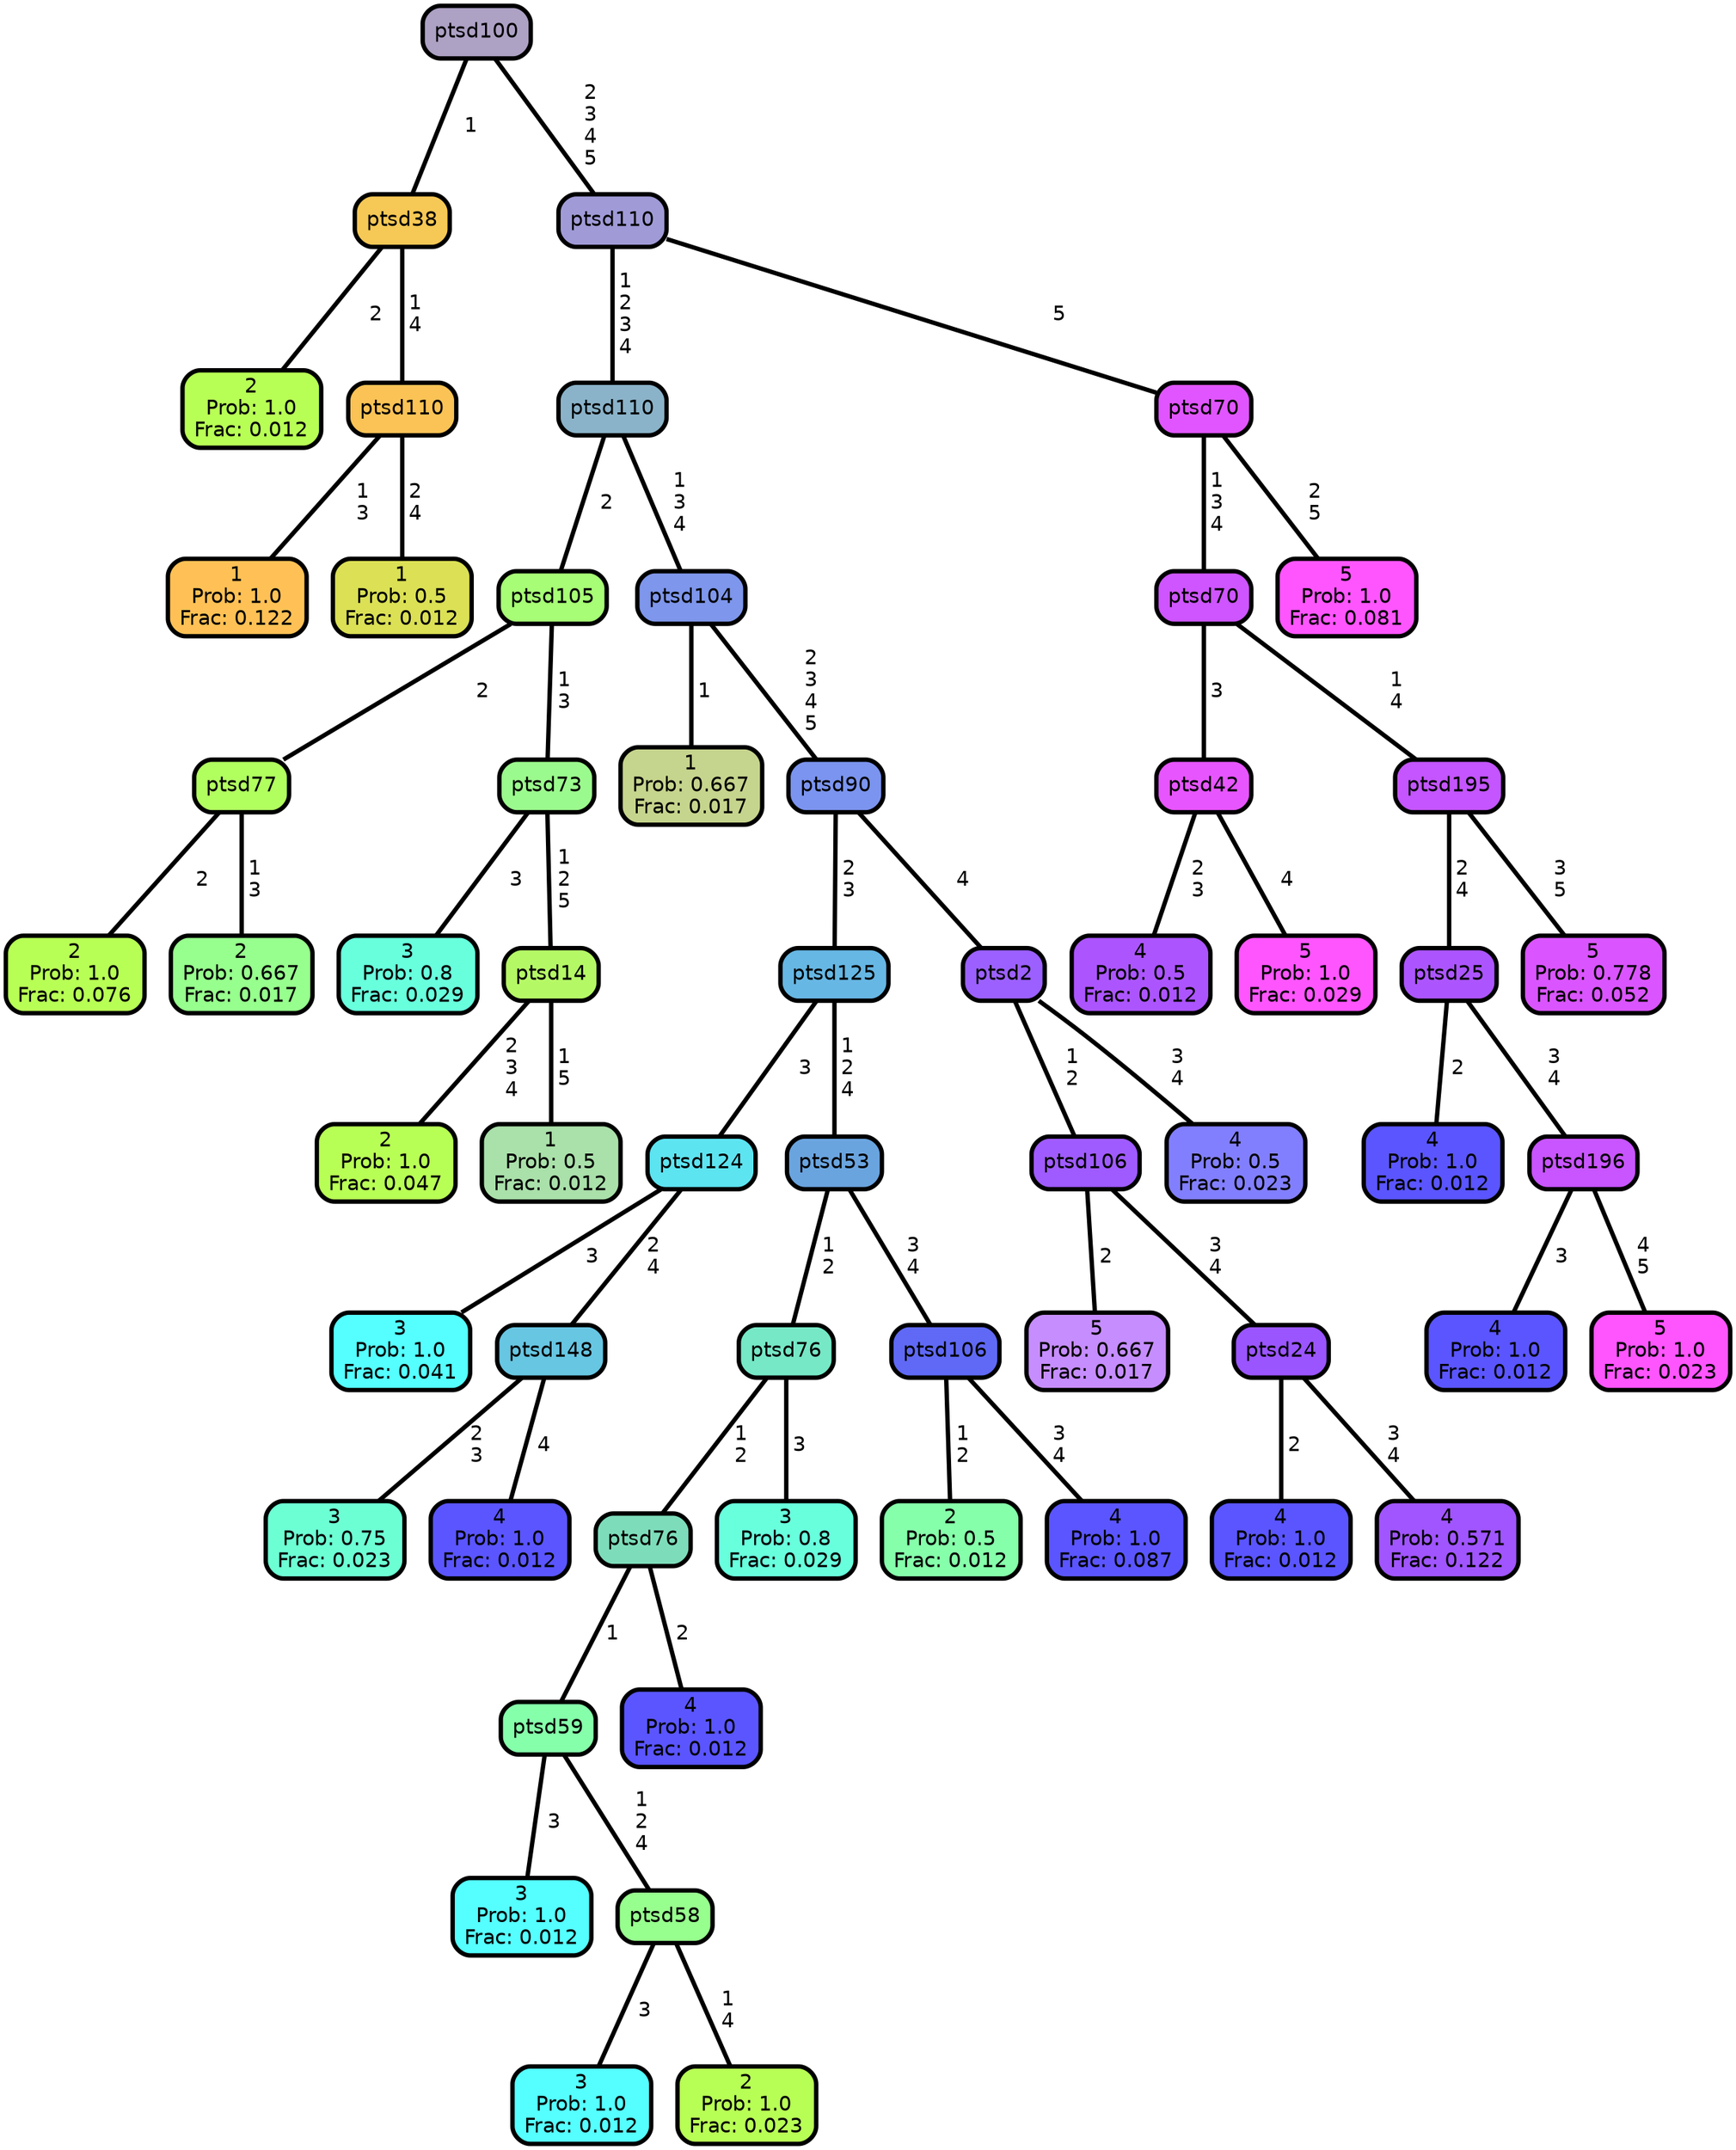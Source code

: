 graph Tree {
node [shape=box, style="filled, rounded",color="black",penwidth="3",fontcolor="black",                 fontname=helvetica] ;
graph [ranksep="0 equally", splines=straight,                 bgcolor=transparent, dpi=200] ;
edge [fontname=helvetica, color=black] ;
0 [label="2
Prob: 1.0
Frac: 0.012", fillcolor="#b8ff55"] ;
1 [label="ptsd38", fillcolor="#f6c855"] ;
2 [label="1
Prob: 1.0
Frac: 0.122", fillcolor="#ffc155"] ;
3 [label="ptsd110", fillcolor="#fbc355"] ;
4 [label="1
Prob: 0.5
Frac: 0.012", fillcolor="#dbe055"] ;
5 [label="ptsd100", fillcolor="#ada1c4"] ;
6 [label="2
Prob: 1.0
Frac: 0.076", fillcolor="#b8ff55"] ;
7 [label="ptsd77", fillcolor="#b1ff5f"] ;
8 [label="2
Prob: 0.667
Frac: 0.017", fillcolor="#97ff8d"] ;
9 [label="ptsd105", fillcolor="#a7fd75"] ;
10 [label="3
Prob: 0.8
Frac: 0.029", fillcolor="#68ffdd"] ;
11 [label="ptsd73", fillcolor="#9bfa8d"] ;
12 [label="2
Prob: 1.0
Frac: 0.047", fillcolor="#b8ff55"] ;
13 [label="ptsd14", fillcolor="#b5f866"] ;
14 [label="1
Prob: 0.5
Frac: 0.012", fillcolor="#aae0aa"] ;
15 [label="ptsd110", fillcolor="#8ab3c9"] ;
16 [label="1
Prob: 0.667
Frac: 0.017", fillcolor="#c6d58d"] ;
17 [label="ptsd104", fillcolor="#7e96eb"] ;
18 [label="3
Prob: 1.0
Frac: 0.041", fillcolor="#55ffff"] ;
19 [label="ptsd124", fillcolor="#5de4f1"] ;
20 [label="3
Prob: 0.75
Frac: 0.023", fillcolor="#6dffd4"] ;
21 [label="ptsd148", fillcolor="#67c6e2"] ;
22 [label="4
Prob: 1.0
Frac: 0.012", fillcolor="#5a55ff"] ;
23 [label="ptsd125", fillcolor="#66b7e4"] ;
24 [label="3
Prob: 1.0
Frac: 0.012", fillcolor="#55ffff"] ;
25 [label="ptsd59", fillcolor="#86ffaa"] ;
26 [label="3
Prob: 1.0
Frac: 0.012", fillcolor="#55ffff"] ;
27 [label="ptsd58", fillcolor="#97ff8d"] ;
28 [label="2
Prob: 1.0
Frac: 0.023", fillcolor="#b8ff55"] ;
29 [label="ptsd76", fillcolor="#7dddbb"] ;
30 [label="4
Prob: 1.0
Frac: 0.012", fillcolor="#5a55ff"] ;
31 [label="ptsd76", fillcolor="#76e8c6"] ;
32 [label="3
Prob: 0.8
Frac: 0.029", fillcolor="#68ffdd"] ;
33 [label="ptsd53", fillcolor="#6aa4df"] ;
34 [label="2
Prob: 0.5
Frac: 0.012", fillcolor="#86ffaa"] ;
35 [label="ptsd106", fillcolor="#5f69f5"] ;
36 [label="4
Prob: 1.0
Frac: 0.087", fillcolor="#5a55ff"] ;
37 [label="ptsd90", fillcolor="#7b94ef"] ;
38 [label="5
Prob: 0.667
Frac: 0.017", fillcolor="#c68dff"] ;
39 [label="ptsd106", fillcolor="#9f5bff"] ;
40 [label="4
Prob: 1.0
Frac: 0.012", fillcolor="#5a55ff"] ;
41 [label="ptsd24", fillcolor="#9a55ff"] ;
42 [label="4
Prob: 0.571
Frac: 0.122", fillcolor="#a055ff"] ;
43 [label="ptsd2", fillcolor="#9b60ff"] ;
44 [label="4
Prob: 0.5
Frac: 0.023", fillcolor="#827fff"] ;
45 [label="ptsd110", fillcolor="#a09bd7"] ;
46 [label="4
Prob: 0.5
Frac: 0.012", fillcolor="#ac55ff"] ;
47 [label="ptsd42", fillcolor="#e755ff"] ;
48 [label="5
Prob: 1.0
Frac: 0.029", fillcolor="#ff55ff"] ;
49 [label="ptsd70", fillcolor="#ce55ff"] ;
50 [label="4
Prob: 1.0
Frac: 0.012", fillcolor="#5a55ff"] ;
51 [label="ptsd25", fillcolor="#ac55ff"] ;
52 [label="4
Prob: 1.0
Frac: 0.012", fillcolor="#5a55ff"] ;
53 [label="ptsd196", fillcolor="#c855ff"] ;
54 [label="5
Prob: 1.0
Frac: 0.023", fillcolor="#ff55ff"] ;
55 [label="ptsd195", fillcolor="#c455ff"] ;
56 [label="5
Prob: 0.778
Frac: 0.052", fillcolor="#da55ff"] ;
57 [label="ptsd70", fillcolor="#e055ff"] ;
58 [label="5
Prob: 1.0
Frac: 0.081", fillcolor="#ff55ff"] ;
1 -- 0 [label=" 2",penwidth=3] ;
1 -- 3 [label=" 1\n 4",penwidth=3] ;
3 -- 2 [label=" 1\n 3",penwidth=3] ;
3 -- 4 [label=" 2\n 4",penwidth=3] ;
5 -- 1 [label=" 1",penwidth=3] ;
5 -- 45 [label=" 2\n 3\n 4\n 5",penwidth=3] ;
7 -- 6 [label=" 2",penwidth=3] ;
7 -- 8 [label=" 1\n 3",penwidth=3] ;
9 -- 7 [label=" 2",penwidth=3] ;
9 -- 11 [label=" 1\n 3",penwidth=3] ;
11 -- 10 [label=" 3",penwidth=3] ;
11 -- 13 [label=" 1\n 2\n 5",penwidth=3] ;
13 -- 12 [label=" 2\n 3\n 4",penwidth=3] ;
13 -- 14 [label=" 1\n 5",penwidth=3] ;
15 -- 9 [label=" 2",penwidth=3] ;
15 -- 17 [label=" 1\n 3\n 4",penwidth=3] ;
17 -- 16 [label=" 1",penwidth=3] ;
17 -- 37 [label=" 2\n 3\n 4\n 5",penwidth=3] ;
19 -- 18 [label=" 3",penwidth=3] ;
19 -- 21 [label=" 2\n 4",penwidth=3] ;
21 -- 20 [label=" 2\n 3",penwidth=3] ;
21 -- 22 [label=" 4",penwidth=3] ;
23 -- 19 [label=" 3",penwidth=3] ;
23 -- 33 [label=" 1\n 2\n 4",penwidth=3] ;
25 -- 24 [label=" 3",penwidth=3] ;
25 -- 27 [label=" 1\n 2\n 4",penwidth=3] ;
27 -- 26 [label=" 3",penwidth=3] ;
27 -- 28 [label=" 1\n 4",penwidth=3] ;
29 -- 25 [label=" 1",penwidth=3] ;
29 -- 30 [label=" 2",penwidth=3] ;
31 -- 29 [label=" 1\n 2",penwidth=3] ;
31 -- 32 [label=" 3",penwidth=3] ;
33 -- 31 [label=" 1\n 2",penwidth=3] ;
33 -- 35 [label=" 3\n 4",penwidth=3] ;
35 -- 34 [label=" 1\n 2",penwidth=3] ;
35 -- 36 [label=" 3\n 4",penwidth=3] ;
37 -- 23 [label=" 2\n 3",penwidth=3] ;
37 -- 43 [label=" 4",penwidth=3] ;
39 -- 38 [label=" 2",penwidth=3] ;
39 -- 41 [label=" 3\n 4",penwidth=3] ;
41 -- 40 [label=" 2",penwidth=3] ;
41 -- 42 [label=" 3\n 4",penwidth=3] ;
43 -- 39 [label=" 1\n 2",penwidth=3] ;
43 -- 44 [label=" 3\n 4",penwidth=3] ;
45 -- 15 [label=" 1\n 2\n 3\n 4",penwidth=3] ;
45 -- 57 [label=" 5",penwidth=3] ;
47 -- 46 [label=" 2\n 3",penwidth=3] ;
47 -- 48 [label=" 4",penwidth=3] ;
49 -- 47 [label=" 3",penwidth=3] ;
49 -- 55 [label=" 1\n 4",penwidth=3] ;
51 -- 50 [label=" 2",penwidth=3] ;
51 -- 53 [label=" 3\n 4",penwidth=3] ;
53 -- 52 [label=" 3",penwidth=3] ;
53 -- 54 [label=" 4\n 5",penwidth=3] ;
55 -- 51 [label=" 2\n 4",penwidth=3] ;
55 -- 56 [label=" 3\n 5",penwidth=3] ;
57 -- 49 [label=" 1\n 3\n 4",penwidth=3] ;
57 -- 58 [label=" 2\n 5",penwidth=3] ;
{rank = same;}}